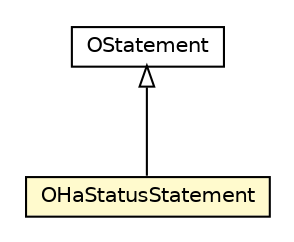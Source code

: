 #!/usr/local/bin/dot
#
# Class diagram 
# Generated by UMLGraph version R5_6-24-gf6e263 (http://www.umlgraph.org/)
#

digraph G {
	edge [fontname="Helvetica",fontsize=10,labelfontname="Helvetica",labelfontsize=10];
	node [fontname="Helvetica",fontsize=10,shape=plaintext];
	nodesep=0.25;
	ranksep=0.5;
	// com.orientechnologies.orient.core.sql.parser.OStatement
	c1880412 [label=<<table title="com.orientechnologies.orient.core.sql.parser.OStatement" border="0" cellborder="1" cellspacing="0" cellpadding="2" port="p" href="./OStatement.html">
		<tr><td><table border="0" cellspacing="0" cellpadding="1">
<tr><td align="center" balign="center"> OStatement </td></tr>
		</table></td></tr>
		</table>>, URL="./OStatement.html", fontname="Helvetica", fontcolor="black", fontsize=10.0];
	// com.orientechnologies.orient.core.sql.parser.OHaStatusStatement
	c1880427 [label=<<table title="com.orientechnologies.orient.core.sql.parser.OHaStatusStatement" border="0" cellborder="1" cellspacing="0" cellpadding="2" port="p" bgcolor="lemonChiffon" href="./OHaStatusStatement.html">
		<tr><td><table border="0" cellspacing="0" cellpadding="1">
<tr><td align="center" balign="center"> OHaStatusStatement </td></tr>
		</table></td></tr>
		</table>>, URL="./OHaStatusStatement.html", fontname="Helvetica", fontcolor="black", fontsize=10.0];
	//com.orientechnologies.orient.core.sql.parser.OHaStatusStatement extends com.orientechnologies.orient.core.sql.parser.OStatement
	c1880412:p -> c1880427:p [dir=back,arrowtail=empty];
}

